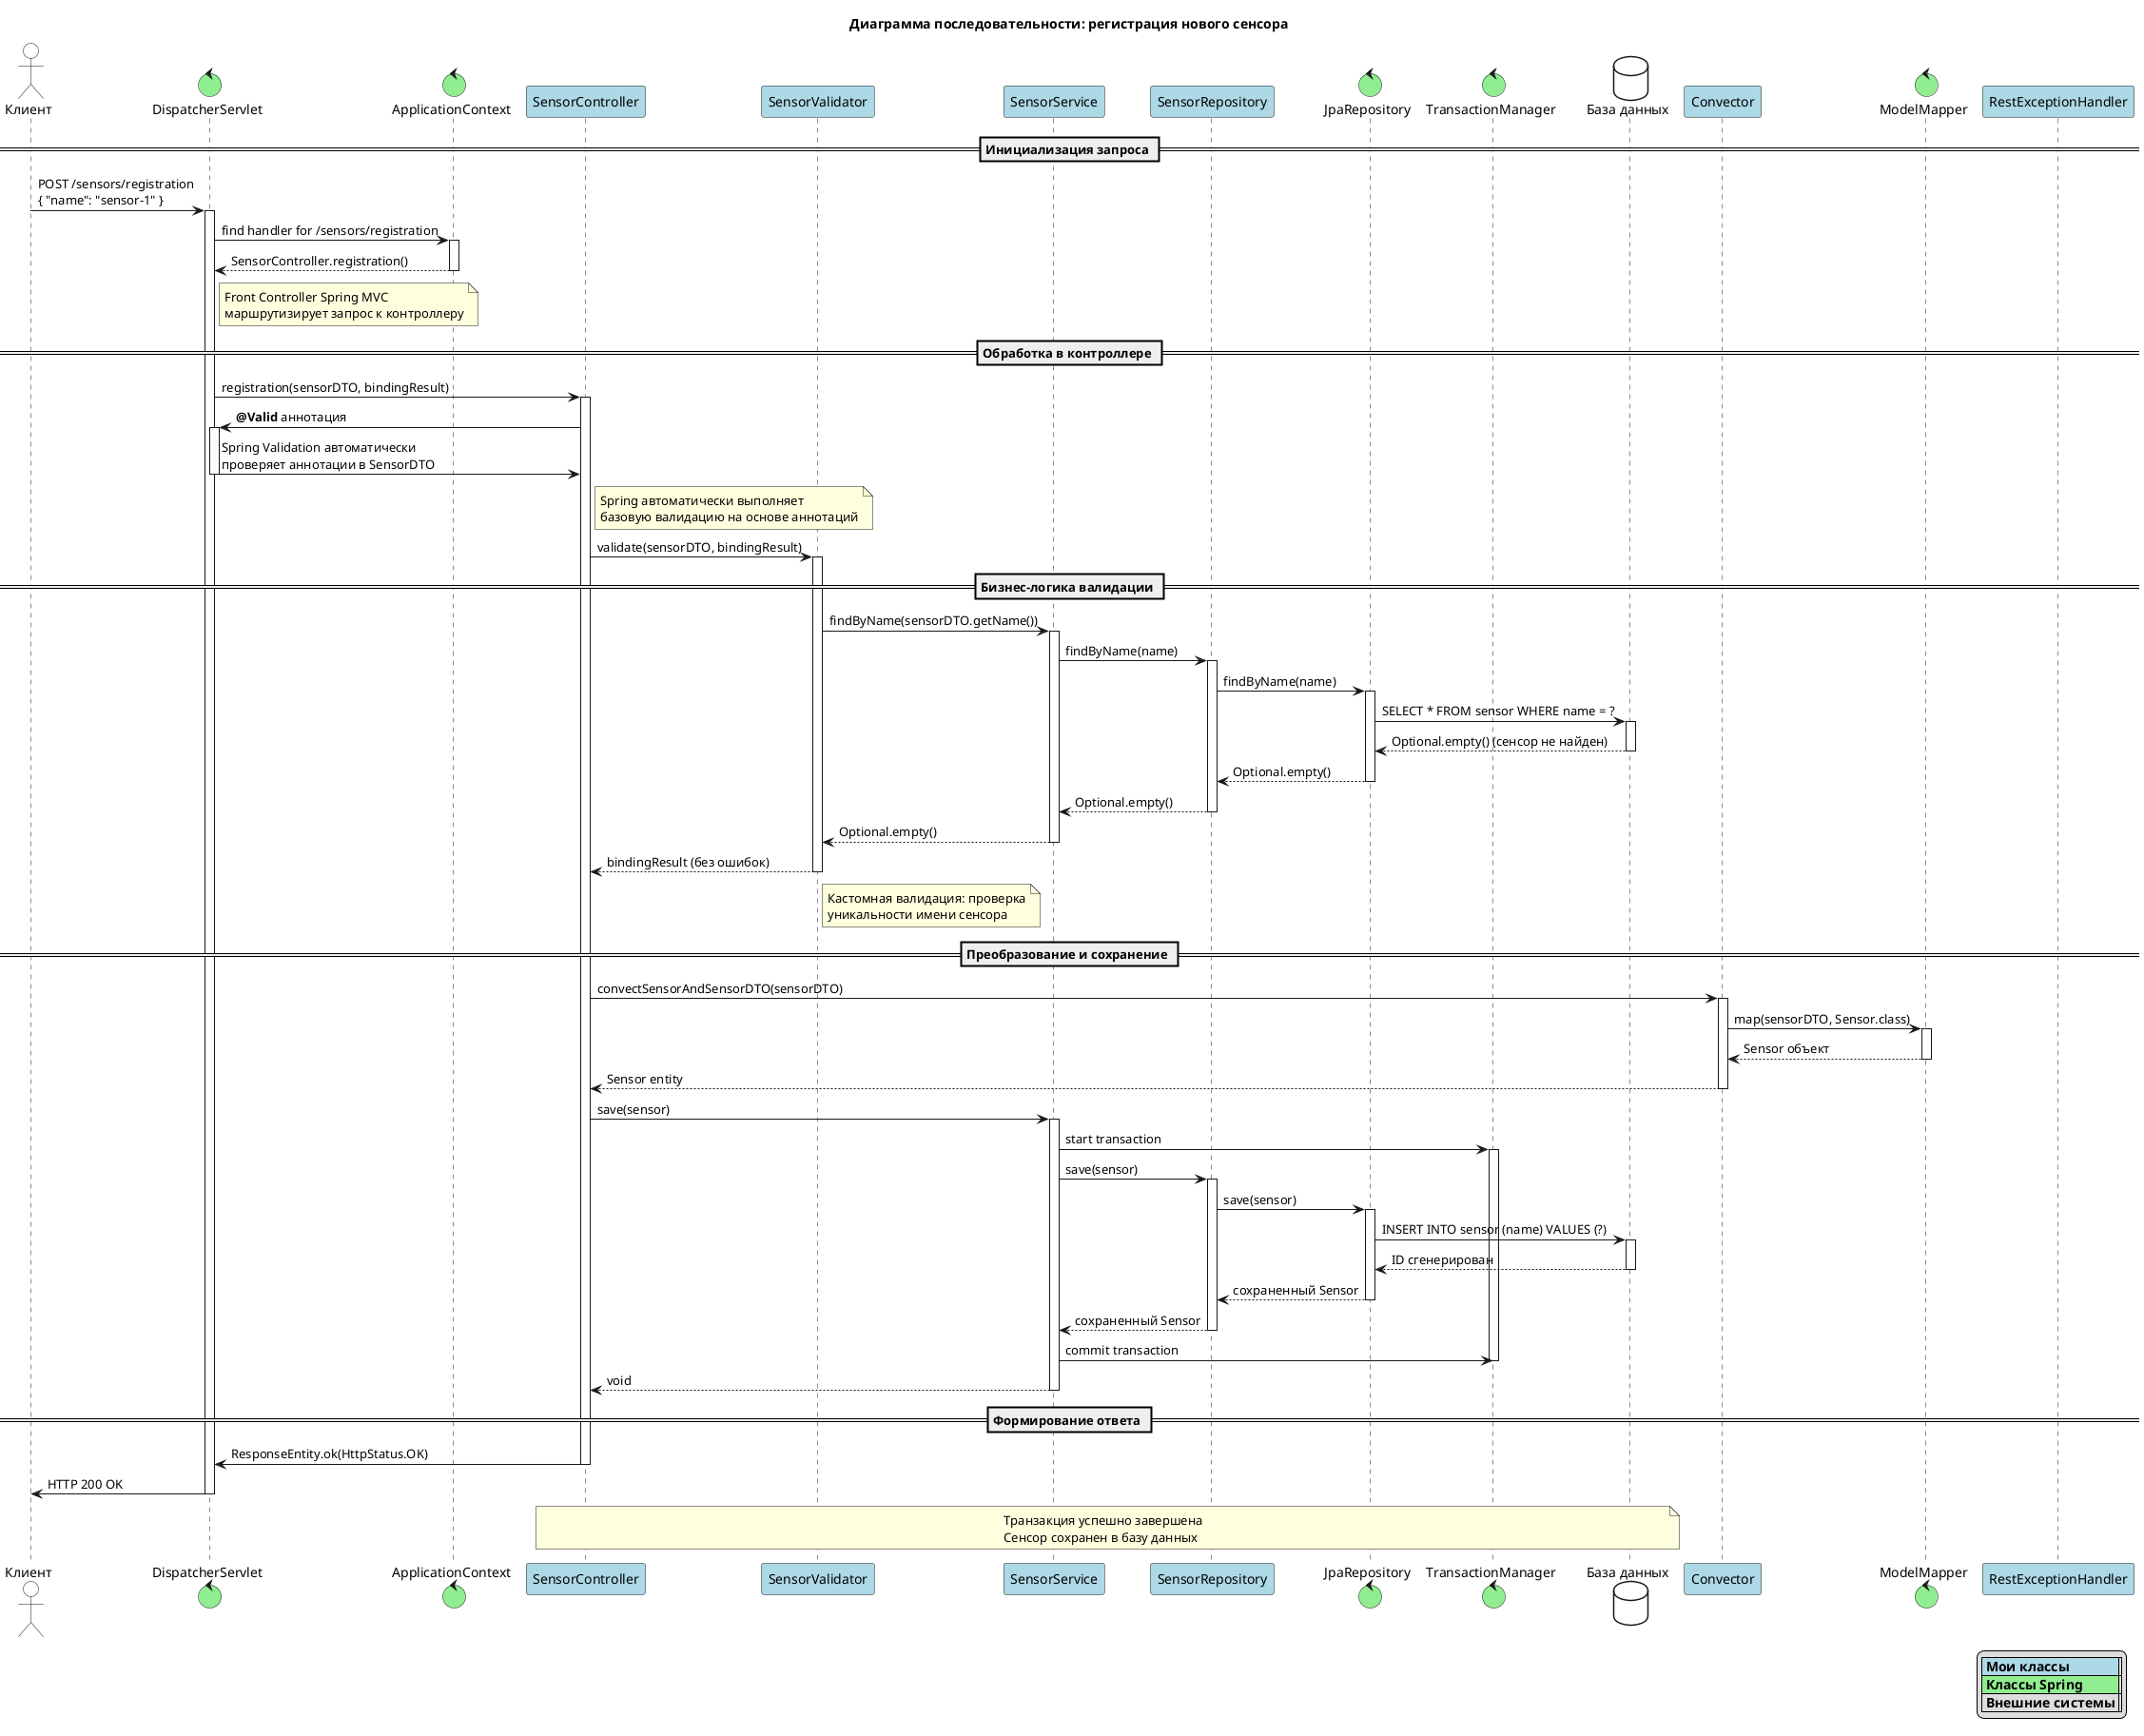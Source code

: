 @startuml
title Диаграмма последовательности: регистрация нового сенсора

skinparam ParticipantBackgroundColor #LightBlue
skinparam ActorBackgroundColor #White
skinparam ControlBackgroundColor #LightGreen
skinparam DatabaseBackgroundColor #White

actor "Клиент" as Client #White
control "DispatcherServlet" as Dispatcher #LightGreen
control "ApplicationContext" as AppContext #LightGreen
participant "SensorController" as Controller #LightBlue
participant "SensorValidator" as Validator #LightBlue
participant "SensorService" as Service #LightBlue
participant "SensorRepository" as Repository #LightBlue
control "JpaRepository" as JPA #LightGreen
control "TransactionManager" as TxManager #LightGreen
database "База данных" as Database #White
participant "Convector" as Converter #LightBlue
control "ModelMapper" as Mapper #LightGreen
participant "RestExceptionHandler" as ExceptionHandler #LightBlue

== Инициализация запроса ==

Client -> Dispatcher: POST /sensors/registration\n{ "name": "sensor-1" }
activate Dispatcher

Dispatcher -> AppContext: find handler for /sensors/registration
activate AppContext
AppContext --> Dispatcher: SensorController.registration()
deactivate AppContext

note right of Dispatcher: Front Controller Spring MVC\nмаршрутизирует запрос к контроллеру

== Обработка в контроллере ==

Dispatcher -> Controller: registration(sensorDTO, bindingResult)
activate Controller

Controller -> Dispatcher: **@Valid** аннотация
activate Dispatcher
Dispatcher -> Controller: Spring Validation автоматически\nпроверяет аннотации в SensorDTO
deactivate Dispatcher

note right of Controller: Spring автоматически выполняет\nбазовую валидацию на основе аннотаций

Controller -> Validator: validate(sensorDTO, bindingResult)
activate Validator

== Бизнес-логика валидации ==

Validator -> Service: findByName(sensorDTO.getName())
activate Service

Service -> Repository: findByName(name)
activate Repository

Repository -> JPA: findByName(name)
activate JPA
JPA -> Database: SELECT * FROM sensor WHERE name = ?
activate Database
Database --> JPA: Optional.empty() (сенсор не найден)
deactivate Database
JPA --> Repository: Optional.empty()
deactivate JPA

Repository --> Service: Optional.empty()
deactivate Repository

Service --> Validator: Optional.empty()
deactivate Service

Validator --> Controller: bindingResult (без ошибок)
deactivate Validator

note right of Validator: Кастомная валидация: проверка\nуникальности имени сенсора

== Преобразование и сохранение ==

Controller -> Converter: convectSensorAndSensorDTO(sensorDTO)
activate Converter

Converter -> Mapper: map(sensorDTO, Sensor.class)
activate Mapper
Mapper --> Converter: Sensor объект
deactivate Mapper

Converter --> Controller: Sensor entity
deactivate Converter

Controller -> Service: save(sensor)
activate Service

Service -> TxManager: start transaction
activate TxManager

Service -> Repository: save(sensor)
activate Repository

Repository -> JPA: save(sensor)
activate JPA
JPA -> Database: INSERT INTO sensor (name) VALUES (?)
activate Database
Database --> JPA: ID сгенерирован
deactivate Database
JPA --> Repository: сохраненный Sensor
deactivate JPA

Repository --> Service: сохраненный Sensor
deactivate Repository

Service -> TxManager: commit transaction
deactivate TxManager

Service --> Controller: void
deactivate Service

== Формирование ответа ==

Controller -> Dispatcher: ResponseEntity.ok(HttpStatus.OK)
deactivate Controller

Dispatcher -> Client: HTTP 200 OK
deactivate Dispatcher

note over Controller, Database: Транзакция успешно завершена\nСенсор сохранен в базу данных

legend right
  |<#LightBlue> **Мои классы** | |
  |<#LightGreen> **Классы Spring** | |
  | **Внешние системы** | |
end legend
@enduml